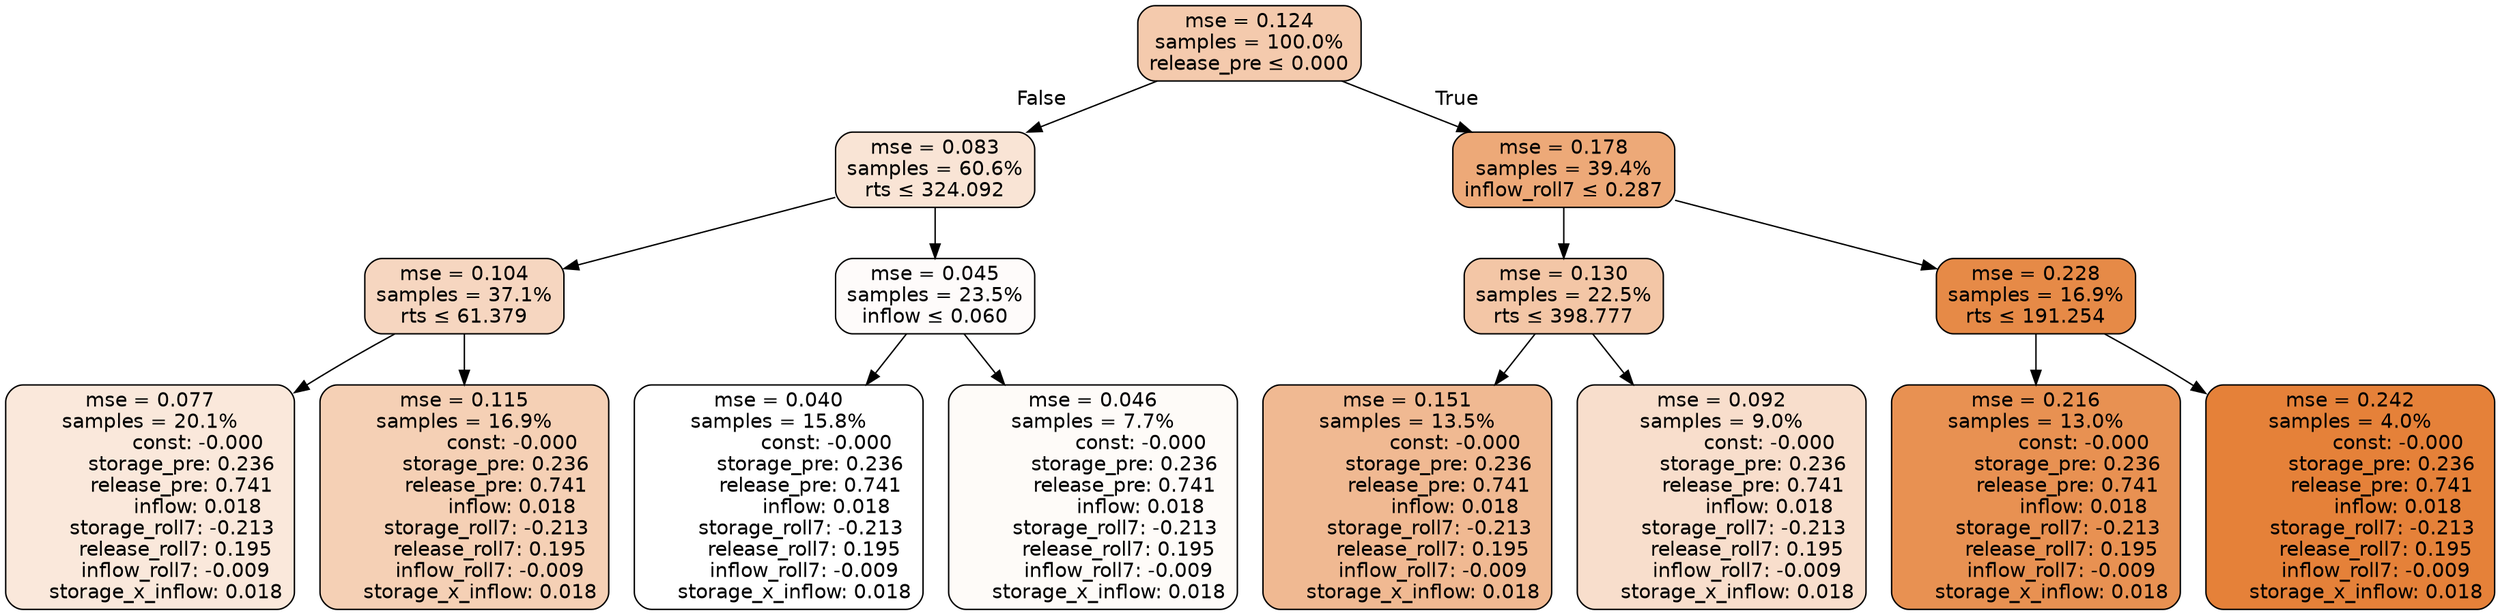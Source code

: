 digraph tree {
node [shape=rectangle, style="filled, rounded", color="black", fontname=helvetica] ;
edge [fontname=helvetica] ;
	"0" [label="mse = 0.124
samples = 100.0%
release_pre &le; 0.000", fillcolor="#f4caad"]
	"1" [label="mse = 0.083
samples = 60.6%
rts &le; 324.092", fillcolor="#f9e4d5"]
	"2" [label="mse = 0.104
samples = 37.1%
rts &le; 61.379", fillcolor="#f6d6c0"]
	"3" [label="mse = 0.077
samples = 20.1%
               const: -0.000
          storage_pre: 0.236
          release_pre: 0.741
               inflow: 0.018
       storage_roll7: -0.213
        release_roll7: 0.195
        inflow_roll7: -0.009
     storage_x_inflow: 0.018", fillcolor="#fae8db"]
	"4" [label="mse = 0.115
samples = 16.9%
               const: -0.000
          storage_pre: 0.236
          release_pre: 0.741
               inflow: 0.018
       storage_roll7: -0.213
        release_roll7: 0.195
        inflow_roll7: -0.009
     storage_x_inflow: 0.018", fillcolor="#f5d0b5"]
	"5" [label="mse = 0.045
samples = 23.5%
inflow &le; 0.060", fillcolor="#fefbfa"]
	"6" [label="mse = 0.040
samples = 15.8%
               const: -0.000
          storage_pre: 0.236
          release_pre: 0.741
               inflow: 0.018
       storage_roll7: -0.213
        release_roll7: 0.195
        inflow_roll7: -0.009
     storage_x_inflow: 0.018", fillcolor="#ffffff"]
	"7" [label="mse = 0.046
samples = 7.7%
               const: -0.000
          storage_pre: 0.236
          release_pre: 0.741
               inflow: 0.018
       storage_roll7: -0.213
        release_roll7: 0.195
        inflow_roll7: -0.009
     storage_x_inflow: 0.018", fillcolor="#fefbf8"]
	"8" [label="mse = 0.178
samples = 39.4%
inflow_roll7 &le; 0.287", fillcolor="#eda978"]
	"9" [label="mse = 0.130
samples = 22.5%
rts &le; 398.777", fillcolor="#f3c6a6"]
	"10" [label="mse = 0.151
samples = 13.5%
               const: -0.000
          storage_pre: 0.236
          release_pre: 0.741
               inflow: 0.018
       storage_roll7: -0.213
        release_roll7: 0.195
        inflow_roll7: -0.009
     storage_x_inflow: 0.018", fillcolor="#f0b992"]
	"11" [label="mse = 0.092
samples = 9.0%
               const: -0.000
          storage_pre: 0.236
          release_pre: 0.741
               inflow: 0.018
       storage_roll7: -0.213
        release_roll7: 0.195
        inflow_roll7: -0.009
     storage_x_inflow: 0.018", fillcolor="#f8decc"]
	"12" [label="mse = 0.228
samples = 16.9%
rts &le; 191.254", fillcolor="#e68a47"]
	"13" [label="mse = 0.216
samples = 13.0%
               const: -0.000
          storage_pre: 0.236
          release_pre: 0.741
               inflow: 0.018
       storage_roll7: -0.213
        release_roll7: 0.195
        inflow_roll7: -0.009
     storage_x_inflow: 0.018", fillcolor="#e89152"]
	"14" [label="mse = 0.242
samples = 4.0%
               const: -0.000
          storage_pre: 0.236
          release_pre: 0.741
               inflow: 0.018
       storage_roll7: -0.213
        release_roll7: 0.195
        inflow_roll7: -0.009
     storage_x_inflow: 0.018", fillcolor="#e58139"]

	"0" -> "1" [labeldistance=2.5, labelangle=45, headlabel="False"]
	"1" -> "2"
	"2" -> "3"
	"2" -> "4"
	"1" -> "5"
	"5" -> "6"
	"5" -> "7"
	"0" -> "8" [labeldistance=2.5, labelangle=-45, headlabel="True"]
	"8" -> "9"
	"9" -> "10"
	"9" -> "11"
	"8" -> "12"
	"12" -> "13"
	"12" -> "14"
}